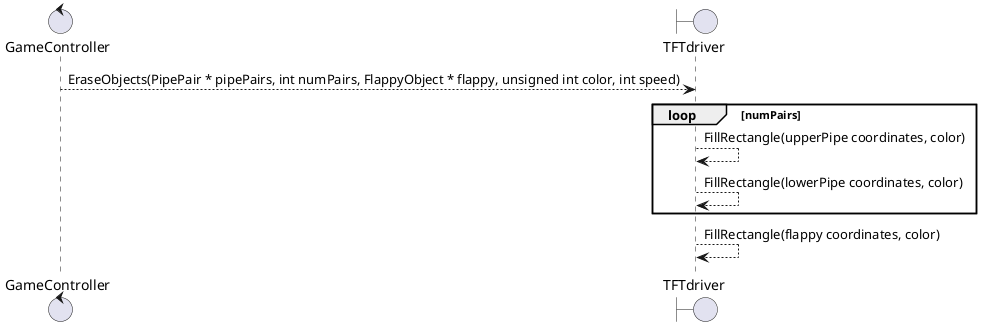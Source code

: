 @startuml
control GameController
boundary TFTdriver
GameController-->TFTdriver : EraseObjects(PipePair * pipePairs, int numPairs, FlappyObject * flappy, unsigned int color, int speed)
loop numPairs
    TFTdriver-->TFTdriver : FillRectangle(upperPipe coordinates, color)
    TFTdriver-->TFTdriver : FillRectangle(lowerPipe coordinates, color)
end
TFTdriver-->TFTdriver : FillRectangle(flappy coordinates, color)
@enduml